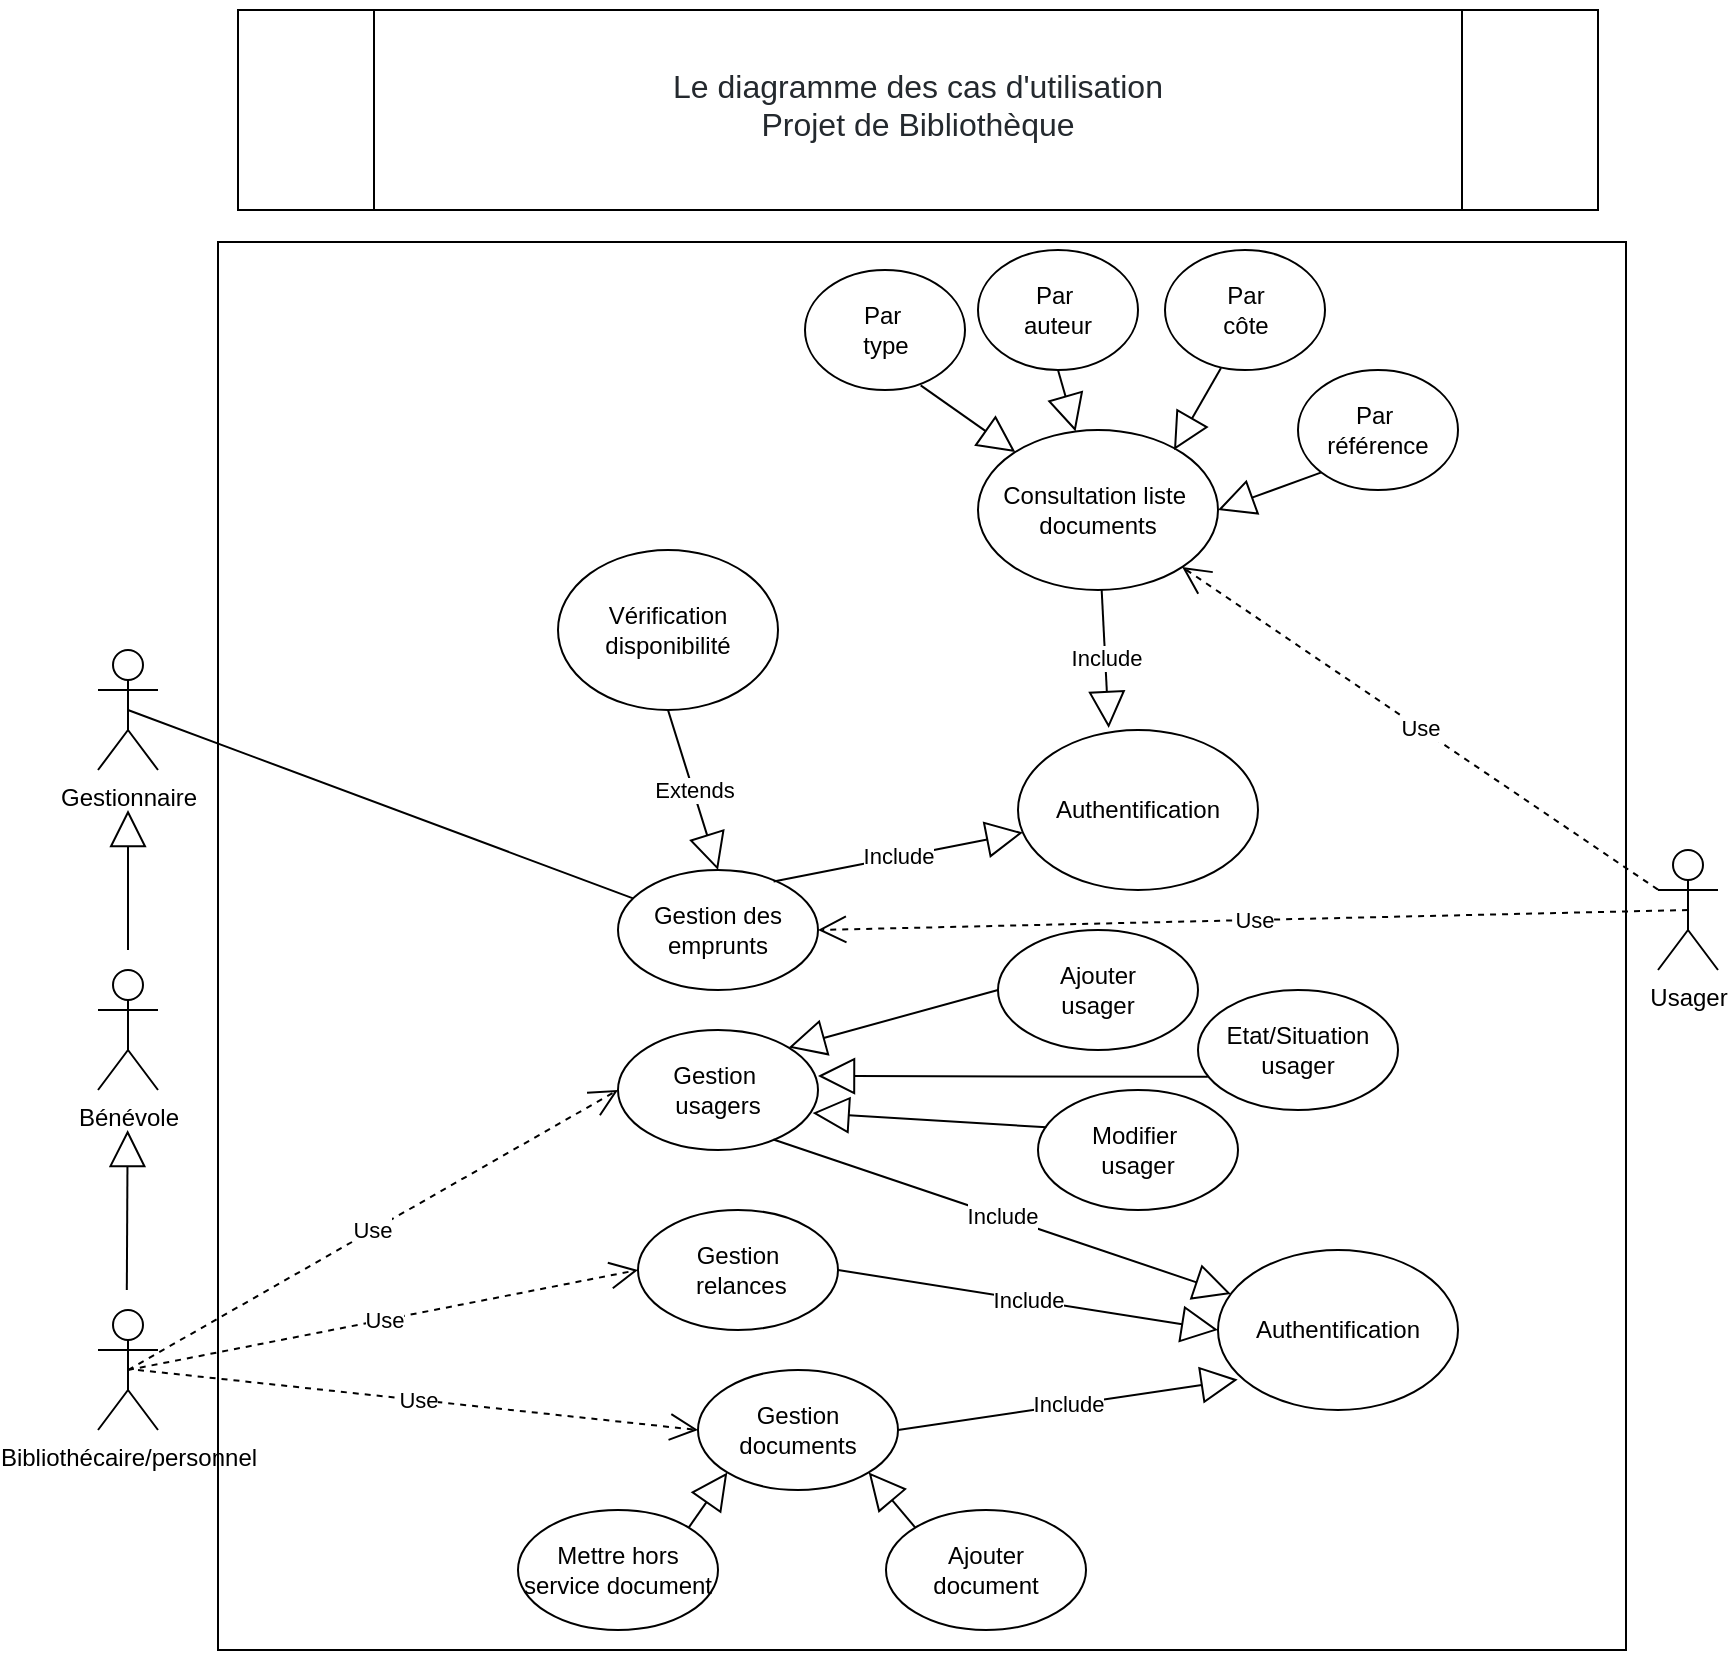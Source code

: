 <mxfile version="14.5.1" type="device"><diagram id="4pTWOAvotsjkPFVgFmHP" name="Page-1"><mxGraphModel dx="1633" dy="358" grid="1" gridSize="10" guides="1" tooltips="1" connect="1" arrows="1" fold="1" page="1" pageScale="1" pageWidth="827" pageHeight="1169" math="0" shadow="0"><root><mxCell id="0"/><mxCell id="1" parent="0"/><mxCell id="LIgnPmlXIXp8sn6IvqDR-1" value="" style="whiteSpace=wrap;html=1;aspect=fixed;" parent="1" vertex="1"><mxGeometry x="80" y="256" width="704" height="704" as="geometry"/></mxCell><mxCell id="LIgnPmlXIXp8sn6IvqDR-2" value="Gestionnaire" style="shape=umlActor;verticalLabelPosition=bottom;verticalAlign=top;html=1;outlineConnect=0;" parent="1" vertex="1"><mxGeometry x="20" y="460" width="30" height="60" as="geometry"/></mxCell><mxCell id="LIgnPmlXIXp8sn6IvqDR-3" value="Usager" style="shape=umlActor;verticalLabelPosition=bottom;verticalAlign=top;html=1;outlineConnect=0;" parent="1" vertex="1"><mxGeometry x="800" y="560" width="30" height="60" as="geometry"/></mxCell><mxCell id="LIgnPmlXIXp8sn6IvqDR-4" value="Bénévole" style="shape=umlActor;verticalLabelPosition=bottom;verticalAlign=top;html=1;outlineConnect=0;" parent="1" vertex="1"><mxGeometry x="20" y="620" width="30" height="60" as="geometry"/></mxCell><mxCell id="LIgnPmlXIXp8sn6IvqDR-5" value="Bibliothécaire/personnel" style="shape=umlActor;verticalLabelPosition=bottom;verticalAlign=top;html=1;outlineConnect=0;" parent="1" vertex="1"><mxGeometry x="20" y="790" width="30" height="60" as="geometry"/></mxCell><mxCell id="LIgnPmlXIXp8sn6IvqDR-8" value="&lt;font color=&quot;#24292e&quot;&gt;&lt;br&gt;&lt;span style=&quot;font-size: 16px&quot;&gt;&lt;br&gt;&lt;/span&gt;&lt;/font&gt;&lt;span style=&quot;background-color: rgb(255 , 255 , 255) ; color: rgb(36 , 41 , 46) ; font-size: 16px ; text-align: left&quot;&gt;Le diagramme des cas d'utilisation&lt;br&gt;Projet de Bibliothèque&lt;br&gt;&lt;br&gt;&lt;br&gt;&lt;/span&gt;" style="shape=process;whiteSpace=wrap;html=1;backgroundOutline=1;" parent="1" vertex="1"><mxGeometry x="90" y="140" width="680" height="100" as="geometry"/></mxCell><mxCell id="LIgnPmlXIXp8sn6IvqDR-10" value="Authentification" style="ellipse;whiteSpace=wrap;html=1;" parent="1" vertex="1"><mxGeometry x="480" y="500" width="120" height="80" as="geometry"/></mxCell><mxCell id="LIgnPmlXIXp8sn6IvqDR-11" value="Consultation liste&amp;nbsp;&lt;br&gt;documents" style="ellipse;whiteSpace=wrap;html=1;" parent="1" vertex="1"><mxGeometry x="460" y="350" width="120" height="80" as="geometry"/></mxCell><mxCell id="LIgnPmlXIXp8sn6IvqDR-12" value="Vérification&lt;br&gt;disponibilité" style="ellipse;whiteSpace=wrap;html=1;" parent="1" vertex="1"><mxGeometry x="250" y="410" width="110" height="80" as="geometry"/></mxCell><mxCell id="LIgnPmlXIXp8sn6IvqDR-16" value="Gestion&amp;nbsp;&lt;br&gt;usagers" style="ellipse;whiteSpace=wrap;html=1;" parent="1" vertex="1"><mxGeometry x="280" y="650" width="100" height="60" as="geometry"/></mxCell><mxCell id="LIgnPmlXIXp8sn6IvqDR-17" value="Gestion des&lt;br&gt;emprunts" style="ellipse;whiteSpace=wrap;html=1;" parent="1" vertex="1"><mxGeometry x="280" y="570" width="100" height="60" as="geometry"/></mxCell><mxCell id="LIgnPmlXIXp8sn6IvqDR-18" value="Par&amp;nbsp;&lt;br&gt;type" style="ellipse;whiteSpace=wrap;html=1;" parent="1" vertex="1"><mxGeometry x="373.5" y="270" width="80" height="60" as="geometry"/></mxCell><mxCell id="LIgnPmlXIXp8sn6IvqDR-19" value="Par&amp;nbsp;&lt;br&gt;auteur" style="ellipse;whiteSpace=wrap;html=1;" parent="1" vertex="1"><mxGeometry x="460" y="260" width="80" height="60" as="geometry"/></mxCell><mxCell id="LIgnPmlXIXp8sn6IvqDR-20" value="Par &lt;br&gt;côte" style="ellipse;whiteSpace=wrap;html=1;" parent="1" vertex="1"><mxGeometry x="553.5" y="260" width="80" height="60" as="geometry"/></mxCell><mxCell id="LIgnPmlXIXp8sn6IvqDR-21" value="Par&amp;nbsp;&lt;br&gt;référence" style="ellipse;whiteSpace=wrap;html=1;" parent="1" vertex="1"><mxGeometry x="620" y="320" width="80" height="60" as="geometry"/></mxCell><mxCell id="LIgnPmlXIXp8sn6IvqDR-36" value="" style="endArrow=none;html=1;entryX=0.5;entryY=0.5;entryDx=0;entryDy=0;entryPerimeter=0;" parent="1" source="LIgnPmlXIXp8sn6IvqDR-17" target="LIgnPmlXIXp8sn6IvqDR-2" edge="1"><mxGeometry width="50" height="50" relative="1" as="geometry"><mxPoint x="360" y="500" as="sourcePoint"/><mxPoint x="410" y="450" as="targetPoint"/></mxGeometry></mxCell><mxCell id="LIgnPmlXIXp8sn6IvqDR-43" value="Use" style="endArrow=open;endSize=12;dashed=1;html=1;" parent="1" source="LIgnPmlXIXp8sn6IvqDR-3" target="LIgnPmlXIXp8sn6IvqDR-11" edge="1"><mxGeometry width="160" relative="1" as="geometry"><mxPoint x="310" y="470" as="sourcePoint"/><mxPoint x="470" y="470" as="targetPoint"/></mxGeometry></mxCell><mxCell id="LIgnPmlXIXp8sn6IvqDR-44" value="Use" style="endArrow=open;endSize=12;dashed=1;html=1;entryX=1;entryY=0.5;entryDx=0;entryDy=0;exitX=0.5;exitY=0.5;exitDx=0;exitDy=0;exitPerimeter=0;" parent="1" source="LIgnPmlXIXp8sn6IvqDR-3" target="LIgnPmlXIXp8sn6IvqDR-17" edge="1"><mxGeometry width="160" relative="1" as="geometry"><mxPoint x="790" y="584.364" as="sourcePoint"/><mxPoint x="571.099" y="429.143" as="targetPoint"/></mxGeometry></mxCell><mxCell id="LIgnPmlXIXp8sn6IvqDR-53" value="Extends" style="endArrow=block;endSize=16;endFill=0;html=1;exitX=0.5;exitY=1;exitDx=0;exitDy=0;entryX=0.5;entryY=0;entryDx=0;entryDy=0;" parent="1" source="LIgnPmlXIXp8sn6IvqDR-12" target="LIgnPmlXIXp8sn6IvqDR-17" edge="1"><mxGeometry width="160" relative="1" as="geometry"><mxPoint x="310" y="470" as="sourcePoint"/><mxPoint x="470" y="470" as="targetPoint"/></mxGeometry></mxCell><mxCell id="LIgnPmlXIXp8sn6IvqDR-56" value="Include" style="endArrow=block;endSize=16;endFill=0;html=1;entryX=0.378;entryY=-0.012;entryDx=0;entryDy=0;entryPerimeter=0;" parent="1" source="LIgnPmlXIXp8sn6IvqDR-11" target="LIgnPmlXIXp8sn6IvqDR-10" edge="1"><mxGeometry width="160" relative="1" as="geometry"><mxPoint x="310" y="470" as="sourcePoint"/><mxPoint x="470" y="470" as="targetPoint"/></mxGeometry></mxCell><mxCell id="LIgnPmlXIXp8sn6IvqDR-57" value="Include" style="endArrow=block;endSize=16;endFill=0;html=1;exitX=0.778;exitY=0.096;exitDx=0;exitDy=0;exitPerimeter=0;" parent="1" source="LIgnPmlXIXp8sn6IvqDR-17" target="LIgnPmlXIXp8sn6IvqDR-10" edge="1"><mxGeometry width="160" relative="1" as="geometry"><mxPoint x="537.246" y="439.707" as="sourcePoint"/><mxPoint x="555.36" y="537.04" as="targetPoint"/></mxGeometry></mxCell><mxCell id="LIgnPmlXIXp8sn6IvqDR-58" value="" style="endArrow=block;endSize=16;endFill=0;html=1;exitX=0.723;exitY=0.961;exitDx=0;exitDy=0;exitPerimeter=0;" parent="1" source="LIgnPmlXIXp8sn6IvqDR-18" target="LIgnPmlXIXp8sn6IvqDR-11" edge="1"><mxGeometry width="160" relative="1" as="geometry"><mxPoint x="429.996" y="447.997" as="sourcePoint"/><mxPoint x="448.11" y="545.33" as="targetPoint"/></mxGeometry></mxCell><mxCell id="LIgnPmlXIXp8sn6IvqDR-59" value="" style="endArrow=block;endSize=16;endFill=0;html=1;exitX=0;exitY=1;exitDx=0;exitDy=0;entryX=1;entryY=0.5;entryDx=0;entryDy=0;" parent="1" source="LIgnPmlXIXp8sn6IvqDR-21" target="LIgnPmlXIXp8sn6IvqDR-11" edge="1"><mxGeometry width="160" relative="1" as="geometry"><mxPoint x="492.58" y="320.0" as="sourcePoint"/><mxPoint x="540.001" y="353.285" as="targetPoint"/></mxGeometry></mxCell><mxCell id="LIgnPmlXIXp8sn6IvqDR-60" value="" style="endArrow=block;endSize=16;endFill=0;html=1;exitX=0.35;exitY=0.983;exitDx=0;exitDy=0;exitPerimeter=0;" parent="1" source="LIgnPmlXIXp8sn6IvqDR-20" edge="1"><mxGeometry width="160" relative="1" as="geometry"><mxPoint x="591.716" y="330.003" as="sourcePoint"/><mxPoint x="558" y="360" as="targetPoint"/></mxGeometry></mxCell><mxCell id="LIgnPmlXIXp8sn6IvqDR-61" value="" style="endArrow=block;endSize=16;endFill=0;html=1;exitX=0.5;exitY=1;exitDx=0;exitDy=0;" parent="1" source="LIgnPmlXIXp8sn6IvqDR-19" target="LIgnPmlXIXp8sn6IvqDR-11" edge="1"><mxGeometry width="160" relative="1" as="geometry"><mxPoint x="441.34" y="337.66" as="sourcePoint"/><mxPoint x="488.761" y="370.945" as="targetPoint"/></mxGeometry></mxCell><mxCell id="LIgnPmlXIXp8sn6IvqDR-64" value="Gestion&lt;br&gt;&amp;nbsp;relances" style="ellipse;whiteSpace=wrap;html=1;" parent="1" vertex="1"><mxGeometry x="290" y="740" width="100" height="60" as="geometry"/></mxCell><mxCell id="LIgnPmlXIXp8sn6IvqDR-65" value="Gestion documents" style="ellipse;whiteSpace=wrap;html=1;" parent="1" vertex="1"><mxGeometry x="320" y="820" width="100" height="60" as="geometry"/></mxCell><mxCell id="LIgnPmlXIXp8sn6IvqDR-66" value="Ajouter&lt;br&gt;usager" style="ellipse;whiteSpace=wrap;html=1;" parent="1" vertex="1"><mxGeometry x="470" y="600" width="100" height="60" as="geometry"/></mxCell><mxCell id="LIgnPmlXIXp8sn6IvqDR-67" value="Modifier&amp;nbsp;&lt;br&gt;usager" style="ellipse;whiteSpace=wrap;html=1;" parent="1" vertex="1"><mxGeometry x="490" y="680" width="100" height="60" as="geometry"/></mxCell><mxCell id="LIgnPmlXIXp8sn6IvqDR-68" value="Authentification" style="ellipse;whiteSpace=wrap;html=1;" parent="1" vertex="1"><mxGeometry x="580" y="760" width="120" height="80" as="geometry"/></mxCell><mxCell id="LIgnPmlXIXp8sn6IvqDR-69" value="" style="endArrow=block;endSize=16;endFill=0;html=1;" parent="1" edge="1"><mxGeometry width="160" relative="1" as="geometry"><mxPoint x="35" y="610" as="sourcePoint"/><mxPoint x="35" y="540" as="targetPoint"/></mxGeometry></mxCell><mxCell id="LIgnPmlXIXp8sn6IvqDR-70" value="" style="endArrow=block;endSize=16;endFill=0;html=1;" parent="1" edge="1"><mxGeometry width="160" relative="1" as="geometry"><mxPoint x="34.41" y="780" as="sourcePoint"/><mxPoint x="34.82" y="700" as="targetPoint"/></mxGeometry></mxCell><mxCell id="LIgnPmlXIXp8sn6IvqDR-72" value="Etat/Situation&lt;br&gt;usager" style="ellipse;whiteSpace=wrap;html=1;" parent="1" vertex="1"><mxGeometry x="570" y="630" width="100" height="60" as="geometry"/></mxCell><mxCell id="LIgnPmlXIXp8sn6IvqDR-73" value="Ajouter&lt;br&gt;document" style="ellipse;whiteSpace=wrap;html=1;" parent="1" vertex="1"><mxGeometry x="414" y="890" width="100" height="60" as="geometry"/></mxCell><mxCell id="LIgnPmlXIXp8sn6IvqDR-74" value="Mettre hors service document" style="ellipse;whiteSpace=wrap;html=1;" parent="1" vertex="1"><mxGeometry x="230" y="890" width="100" height="60" as="geometry"/></mxCell><mxCell id="LIgnPmlXIXp8sn6IvqDR-75" value="" style="endArrow=block;endSize=16;endFill=0;html=1;exitX=0;exitY=0.5;exitDx=0;exitDy=0;entryX=1;entryY=0;entryDx=0;entryDy=0;" parent="1" source="LIgnPmlXIXp8sn6IvqDR-66" target="LIgnPmlXIXp8sn6IvqDR-16" edge="1"><mxGeometry width="160" relative="1" as="geometry"><mxPoint x="440" y="648.98" as="sourcePoint"/><mxPoint x="410" y="690" as="targetPoint"/></mxGeometry></mxCell><mxCell id="LIgnPmlXIXp8sn6IvqDR-76" value="" style="endArrow=block;endSize=16;endFill=0;html=1;exitX=0.042;exitY=0.311;exitDx=0;exitDy=0;exitPerimeter=0;entryX=0.973;entryY=0.691;entryDx=0;entryDy=0;entryPerimeter=0;" parent="1" source="LIgnPmlXIXp8sn6IvqDR-67" target="LIgnPmlXIXp8sn6IvqDR-16" edge="1"><mxGeometry width="160" relative="1" as="geometry"><mxPoint x="450" y="658.98" as="sourcePoint"/><mxPoint x="385.322" y="677.329" as="targetPoint"/></mxGeometry></mxCell><mxCell id="LIgnPmlXIXp8sn6IvqDR-77" value="" style="endArrow=block;endSize=16;endFill=0;html=1;exitX=0.049;exitY=0.723;exitDx=0;exitDy=0;exitPerimeter=0;" parent="1" source="LIgnPmlXIXp8sn6IvqDR-72" edge="1"><mxGeometry width="160" relative="1" as="geometry"><mxPoint x="463.5" y="640" as="sourcePoint"/><mxPoint x="380" y="673" as="targetPoint"/></mxGeometry></mxCell><mxCell id="LIgnPmlXIXp8sn6IvqDR-78" value="Use" style="endArrow=open;endSize=12;dashed=1;html=1;exitX=0.5;exitY=0.5;exitDx=0;exitDy=0;exitPerimeter=0;entryX=0;entryY=0.5;entryDx=0;entryDy=0;" parent="1" source="LIgnPmlXIXp8sn6IvqDR-5" target="LIgnPmlXIXp8sn6IvqDR-16" edge="1"><mxGeometry width="160" relative="1" as="geometry"><mxPoint x="190" y="720" as="sourcePoint"/><mxPoint x="350" y="720" as="targetPoint"/></mxGeometry></mxCell><mxCell id="LIgnPmlXIXp8sn6IvqDR-79" value="Use" style="endArrow=open;endSize=12;dashed=1;html=1;exitX=0.5;exitY=0.5;exitDx=0;exitDy=0;exitPerimeter=0;entryX=0;entryY=0.5;entryDx=0;entryDy=0;" parent="1" source="LIgnPmlXIXp8sn6IvqDR-5" target="LIgnPmlXIXp8sn6IvqDR-64" edge="1"><mxGeometry width="160" relative="1" as="geometry"><mxPoint x="45" y="830" as="sourcePoint"/><mxPoint x="290" y="690" as="targetPoint"/></mxGeometry></mxCell><mxCell id="LIgnPmlXIXp8sn6IvqDR-80" value="Use" style="endArrow=open;endSize=12;dashed=1;html=1;entryX=0;entryY=0.5;entryDx=0;entryDy=0;" parent="1" target="LIgnPmlXIXp8sn6IvqDR-65" edge="1"><mxGeometry width="160" relative="1" as="geometry"><mxPoint x="40" y="820" as="sourcePoint"/><mxPoint x="363.5" y="780" as="targetPoint"/></mxGeometry></mxCell><mxCell id="LIgnPmlXIXp8sn6IvqDR-81" value="" style="endArrow=block;endSize=16;endFill=0;html=1;entryX=0;entryY=1;entryDx=0;entryDy=0;exitX=1;exitY=0;exitDx=0;exitDy=0;" parent="1" source="LIgnPmlXIXp8sn6IvqDR-74" target="LIgnPmlXIXp8sn6IvqDR-65" edge="1"><mxGeometry width="160" relative="1" as="geometry"><mxPoint x="504.2" y="718.66" as="sourcePoint"/><mxPoint x="375.496" y="711.129" as="targetPoint"/></mxGeometry></mxCell><mxCell id="LIgnPmlXIXp8sn6IvqDR-82" value="" style="endArrow=block;endSize=16;endFill=0;html=1;exitX=0;exitY=0;exitDx=0;exitDy=0;entryX=1;entryY=1;entryDx=0;entryDy=0;" parent="1" source="LIgnPmlXIXp8sn6IvqDR-73" target="LIgnPmlXIXp8sn6IvqDR-65" edge="1"><mxGeometry width="160" relative="1" as="geometry"><mxPoint x="504.2" y="718.66" as="sourcePoint"/><mxPoint x="375.496" y="711.129" as="targetPoint"/></mxGeometry></mxCell><mxCell id="LIgnPmlXIXp8sn6IvqDR-83" value="Include" style="endArrow=block;endSize=16;endFill=0;html=1;exitX=0.777;exitY=0.913;exitDx=0;exitDy=0;exitPerimeter=0;" parent="1" source="LIgnPmlXIXp8sn6IvqDR-16" target="LIgnPmlXIXp8sn6IvqDR-68" edge="1"><mxGeometry width="160" relative="1" as="geometry"><mxPoint x="531.738" y="439.983" as="sourcePoint"/><mxPoint x="535.36" y="509.04" as="targetPoint"/></mxGeometry></mxCell><mxCell id="LIgnPmlXIXp8sn6IvqDR-84" value="Include" style="endArrow=block;endSize=16;endFill=0;html=1;exitX=1;exitY=0.5;exitDx=0;exitDy=0;entryX=0;entryY=0.5;entryDx=0;entryDy=0;" parent="1" source="LIgnPmlXIXp8sn6IvqDR-64" target="LIgnPmlXIXp8sn6IvqDR-68" edge="1"><mxGeometry width="160" relative="1" as="geometry"><mxPoint x="359.8" y="721.02" as="sourcePoint"/><mxPoint x="595.435" y="793.364" as="targetPoint"/></mxGeometry></mxCell><mxCell id="LIgnPmlXIXp8sn6IvqDR-85" value="Include" style="endArrow=block;endSize=16;endFill=0;html=1;exitX=1;exitY=0.5;exitDx=0;exitDy=0;entryX=0.082;entryY=0.81;entryDx=0;entryDy=0;entryPerimeter=0;" parent="1" source="LIgnPmlXIXp8sn6IvqDR-65" target="LIgnPmlXIXp8sn6IvqDR-68" edge="1"><mxGeometry width="160" relative="1" as="geometry"><mxPoint x="400" y="780" as="sourcePoint"/><mxPoint x="590.0" y="810" as="targetPoint"/></mxGeometry></mxCell></root></mxGraphModel></diagram></mxfile>